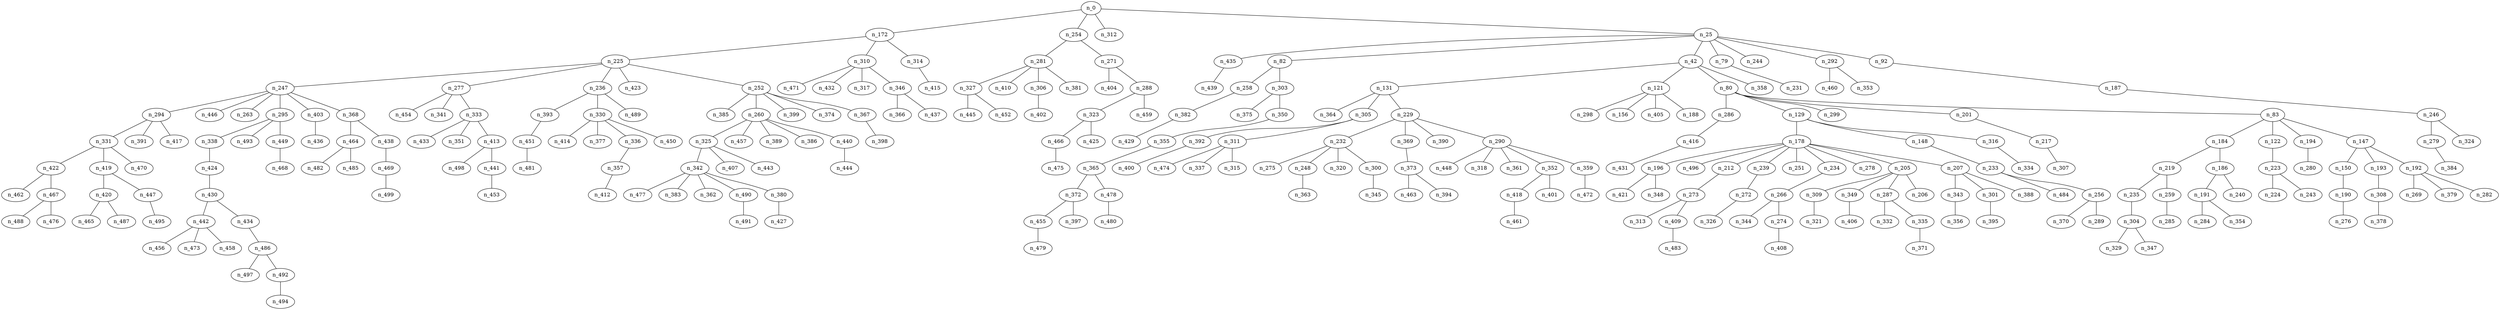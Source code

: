 graph grafoErdosRenyi_500_2000_DFS_R  {
n_0;
n_172;
n_225;
n_247;
n_294;
n_331;
n_422;
n_462;
n_467;
n_488;
n_476;
n_419;
n_420;
n_465;
n_487;
n_447;
n_495;
n_470;
n_391;
n_417;
n_446;
n_263;
n_295;
n_338;
n_424;
n_430;
n_442;
n_456;
n_473;
n_458;
n_434;
n_486;
n_497;
n_492;
n_494;
n_493;
n_449;
n_468;
n_403;
n_436;
n_368;
n_464;
n_482;
n_485;
n_438;
n_469;
n_499;
n_277;
n_454;
n_341;
n_333;
n_433;
n_351;
n_413;
n_498;
n_441;
n_453;
n_236;
n_393;
n_451;
n_481;
n_330;
n_414;
n_377;
n_336;
n_357;
n_412;
n_450;
n_489;
n_423;
n_252;
n_385;
n_260;
n_325;
n_342;
n_477;
n_383;
n_362;
n_490;
n_491;
n_380;
n_427;
n_407;
n_443;
n_457;
n_389;
n_386;
n_440;
n_444;
n_399;
n_374;
n_367;
n_398;
n_310;
n_471;
n_432;
n_317;
n_346;
n_366;
n_437;
n_314;
n_415;
n_254;
n_281;
n_327;
n_445;
n_452;
n_410;
n_306;
n_402;
n_381;
n_271;
n_404;
n_288;
n_323;
n_466;
n_475;
n_425;
n_459;
n_312;
n_25;
n_435;
n_439;
n_82;
n_258;
n_382;
n_429;
n_303;
n_375;
n_350;
n_355;
n_365;
n_372;
n_455;
n_479;
n_397;
n_478;
n_480;
n_42;
n_131;
n_364;
n_305;
n_392;
n_400;
n_311;
n_474;
n_337;
n_315;
n_229;
n_232;
n_275;
n_248;
n_363;
n_320;
n_300;
n_345;
n_369;
n_373;
n_463;
n_394;
n_390;
n_290;
n_448;
n_318;
n_361;
n_352;
n_418;
n_461;
n_401;
n_359;
n_472;
n_121;
n_298;
n_156;
n_405;
n_188;
n_80;
n_286;
n_416;
n_431;
n_129;
n_178;
n_196;
n_421;
n_348;
n_496;
n_212;
n_273;
n_313;
n_409;
n_483;
n_239;
n_272;
n_326;
n_251;
n_234;
n_266;
n_344;
n_274;
n_408;
n_278;
n_205;
n_309;
n_321;
n_349;
n_406;
n_287;
n_332;
n_335;
n_371;
n_206;
n_207;
n_343;
n_356;
n_301;
n_395;
n_388;
n_148;
n_233;
n_484;
n_256;
n_370;
n_289;
n_316;
n_334;
n_299;
n_201;
n_217;
n_307;
n_83;
n_184;
n_219;
n_235;
n_304;
n_329;
n_347;
n_259;
n_285;
n_186;
n_191;
n_284;
n_354;
n_240;
n_122;
n_223;
n_224;
n_243;
n_194;
n_280;
n_147;
n_150;
n_190;
n_276;
n_193;
n_308;
n_378;
n_192;
n_269;
n_379;
n_282;
n_358;
n_79;
n_231;
n_244;
n_292;
n_460;
n_353;
n_92;
n_187;
n_246;
n_279;
n_384;
n_324;
n_0 -- n_172;
n_172 -- n_225;
n_225 -- n_247;
n_247 -- n_294;
n_294 -- n_331;
n_331 -- n_422;
n_422 -- n_462;
n_422 -- n_467;
n_467 -- n_488;
n_467 -- n_476;
n_331 -- n_419;
n_419 -- n_420;
n_420 -- n_465;
n_420 -- n_487;
n_419 -- n_447;
n_447 -- n_495;
n_331 -- n_470;
n_294 -- n_391;
n_294 -- n_417;
n_247 -- n_446;
n_247 -- n_263;
n_247 -- n_295;
n_295 -- n_338;
n_338 -- n_424;
n_424 -- n_430;
n_430 -- n_442;
n_442 -- n_456;
n_442 -- n_473;
n_442 -- n_458;
n_430 -- n_434;
n_434 -- n_486;
n_486 -- n_497;
n_486 -- n_492;
n_492 -- n_494;
n_295 -- n_493;
n_295 -- n_449;
n_449 -- n_468;
n_247 -- n_403;
n_403 -- n_436;
n_247 -- n_368;
n_368 -- n_464;
n_464 -- n_482;
n_464 -- n_485;
n_368 -- n_438;
n_438 -- n_469;
n_469 -- n_499;
n_225 -- n_277;
n_277 -- n_454;
n_277 -- n_341;
n_277 -- n_333;
n_333 -- n_433;
n_333 -- n_351;
n_333 -- n_413;
n_413 -- n_498;
n_413 -- n_441;
n_441 -- n_453;
n_225 -- n_236;
n_236 -- n_393;
n_393 -- n_451;
n_451 -- n_481;
n_236 -- n_330;
n_330 -- n_414;
n_330 -- n_377;
n_330 -- n_336;
n_336 -- n_357;
n_357 -- n_412;
n_330 -- n_450;
n_236 -- n_489;
n_225 -- n_423;
n_225 -- n_252;
n_252 -- n_385;
n_252 -- n_260;
n_260 -- n_325;
n_325 -- n_342;
n_342 -- n_477;
n_342 -- n_383;
n_342 -- n_362;
n_342 -- n_490;
n_490 -- n_491;
n_342 -- n_380;
n_380 -- n_427;
n_325 -- n_407;
n_325 -- n_443;
n_260 -- n_457;
n_260 -- n_389;
n_260 -- n_386;
n_260 -- n_440;
n_440 -- n_444;
n_252 -- n_399;
n_252 -- n_374;
n_252 -- n_367;
n_367 -- n_398;
n_172 -- n_310;
n_310 -- n_471;
n_310 -- n_432;
n_310 -- n_317;
n_310 -- n_346;
n_346 -- n_366;
n_346 -- n_437;
n_172 -- n_314;
n_314 -- n_415;
n_0 -- n_254;
n_254 -- n_281;
n_281 -- n_327;
n_327 -- n_445;
n_327 -- n_452;
n_281 -- n_410;
n_281 -- n_306;
n_306 -- n_402;
n_281 -- n_381;
n_254 -- n_271;
n_271 -- n_404;
n_271 -- n_288;
n_288 -- n_323;
n_323 -- n_466;
n_466 -- n_475;
n_323 -- n_425;
n_288 -- n_459;
n_0 -- n_312;
n_0 -- n_25;
n_25 -- n_435;
n_435 -- n_439;
n_25 -- n_82;
n_82 -- n_258;
n_258 -- n_382;
n_382 -- n_429;
n_82 -- n_303;
n_303 -- n_375;
n_303 -- n_350;
n_350 -- n_355;
n_355 -- n_365;
n_365 -- n_372;
n_372 -- n_455;
n_455 -- n_479;
n_372 -- n_397;
n_365 -- n_478;
n_478 -- n_480;
n_25 -- n_42;
n_42 -- n_131;
n_131 -- n_364;
n_131 -- n_305;
n_305 -- n_392;
n_392 -- n_400;
n_305 -- n_311;
n_311 -- n_474;
n_311 -- n_337;
n_311 -- n_315;
n_131 -- n_229;
n_229 -- n_232;
n_232 -- n_275;
n_232 -- n_248;
n_248 -- n_363;
n_232 -- n_320;
n_232 -- n_300;
n_300 -- n_345;
n_229 -- n_369;
n_369 -- n_373;
n_373 -- n_463;
n_373 -- n_394;
n_229 -- n_390;
n_229 -- n_290;
n_290 -- n_448;
n_290 -- n_318;
n_290 -- n_361;
n_290 -- n_352;
n_352 -- n_418;
n_418 -- n_461;
n_352 -- n_401;
n_290 -- n_359;
n_359 -- n_472;
n_42 -- n_121;
n_121 -- n_298;
n_121 -- n_156;
n_121 -- n_405;
n_121 -- n_188;
n_42 -- n_80;
n_80 -- n_286;
n_286 -- n_416;
n_416 -- n_431;
n_80 -- n_129;
n_129 -- n_178;
n_178 -- n_196;
n_196 -- n_421;
n_196 -- n_348;
n_178 -- n_496;
n_178 -- n_212;
n_212 -- n_273;
n_273 -- n_313;
n_273 -- n_409;
n_409 -- n_483;
n_178 -- n_239;
n_239 -- n_272;
n_272 -- n_326;
n_178 -- n_251;
n_178 -- n_234;
n_234 -- n_266;
n_266 -- n_344;
n_266 -- n_274;
n_274 -- n_408;
n_178 -- n_278;
n_178 -- n_205;
n_205 -- n_309;
n_309 -- n_321;
n_205 -- n_349;
n_349 -- n_406;
n_205 -- n_287;
n_287 -- n_332;
n_287 -- n_335;
n_335 -- n_371;
n_205 -- n_206;
n_178 -- n_207;
n_207 -- n_343;
n_343 -- n_356;
n_207 -- n_301;
n_301 -- n_395;
n_207 -- n_388;
n_129 -- n_148;
n_148 -- n_233;
n_233 -- n_484;
n_233 -- n_256;
n_256 -- n_370;
n_256 -- n_289;
n_129 -- n_316;
n_316 -- n_334;
n_80 -- n_299;
n_80 -- n_201;
n_201 -- n_217;
n_217 -- n_307;
n_80 -- n_83;
n_83 -- n_184;
n_184 -- n_219;
n_219 -- n_235;
n_235 -- n_304;
n_304 -- n_329;
n_304 -- n_347;
n_219 -- n_259;
n_259 -- n_285;
n_184 -- n_186;
n_186 -- n_191;
n_191 -- n_284;
n_191 -- n_354;
n_186 -- n_240;
n_83 -- n_122;
n_122 -- n_223;
n_223 -- n_224;
n_223 -- n_243;
n_83 -- n_194;
n_194 -- n_280;
n_83 -- n_147;
n_147 -- n_150;
n_150 -- n_190;
n_190 -- n_276;
n_147 -- n_193;
n_193 -- n_308;
n_308 -- n_378;
n_147 -- n_192;
n_192 -- n_269;
n_192 -- n_379;
n_192 -- n_282;
n_42 -- n_358;
n_25 -- n_79;
n_79 -- n_231;
n_25 -- n_244;
n_25 -- n_292;
n_292 -- n_460;
n_292 -- n_353;
n_25 -- n_92;
n_92 -- n_187;
n_187 -- n_246;
n_246 -- n_279;
n_279 -- n_384;
n_246 -- n_324;
}